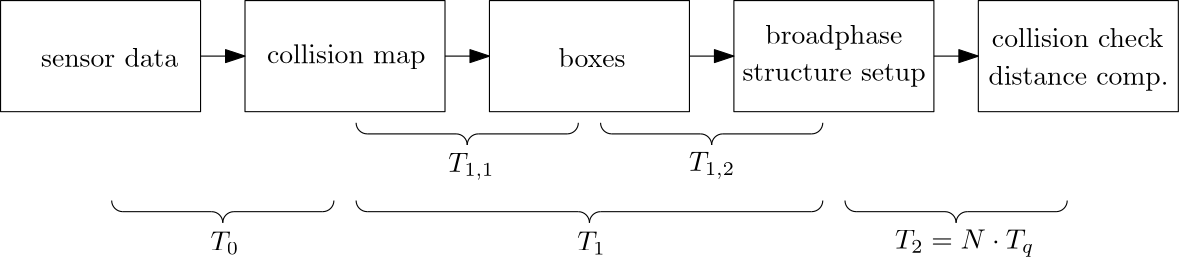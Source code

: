 <?xml version="1.0"?>
<!DOCTYPE ipe SYSTEM "ipe.dtd">
<ipe version="70005" creator="Ipe 7.1.1">
<info created="D:20120828001235" modified="D:20120913125620"/>
<ipestyle name="basic">
<symbol name="arrow/arc(spx)">
<path stroke="sym-stroke" fill="sym-stroke" pen="sym-pen">
0 0 m
-1 0.333 l
-1 -0.333 l
h
</path>
</symbol>
<symbol name="arrow/farc(spx)">
<path stroke="sym-stroke" fill="white" pen="sym-pen">
0 0 m
-1 0.333 l
-1 -0.333 l
h
</path>
</symbol>
<symbol name="mark/circle(sx)" transformations="translations">
<path fill="sym-stroke">
0.6 0 0 0.6 0 0 e
0.4 0 0 0.4 0 0 e
</path>
</symbol>
<symbol name="mark/disk(sx)" transformations="translations">
<path fill="sym-stroke">
0.6 0 0 0.6 0 0 e
</path>
</symbol>
<symbol name="mark/fdisk(sfx)" transformations="translations">
<group>
<path fill="sym-fill">
0.5 0 0 0.5 0 0 e
</path>
<path fill="sym-stroke" fillrule="eofill">
0.6 0 0 0.6 0 0 e
0.4 0 0 0.4 0 0 e
</path>
</group>
</symbol>
<symbol name="mark/box(sx)" transformations="translations">
<path fill="sym-stroke" fillrule="eofill">
-0.6 -0.6 m
0.6 -0.6 l
0.6 0.6 l
-0.6 0.6 l
h
-0.4 -0.4 m
0.4 -0.4 l
0.4 0.4 l
-0.4 0.4 l
h
</path>
</symbol>
<symbol name="mark/square(sx)" transformations="translations">
<path fill="sym-stroke">
-0.6 -0.6 m
0.6 -0.6 l
0.6 0.6 l
-0.6 0.6 l
h
</path>
</symbol>
<symbol name="mark/fsquare(sfx)" transformations="translations">
<group>
<path fill="sym-fill">
-0.5 -0.5 m
0.5 -0.5 l
0.5 0.5 l
-0.5 0.5 l
h
</path>
<path fill="sym-stroke" fillrule="eofill">
-0.6 -0.6 m
0.6 -0.6 l
0.6 0.6 l
-0.6 0.6 l
h
-0.4 -0.4 m
0.4 -0.4 l
0.4 0.4 l
-0.4 0.4 l
h
</path>
</group>
</symbol>
<symbol name="mark/cross(sx)" transformations="translations">
<group>
<path fill="sym-stroke">
-0.43 -0.57 m
0.57 0.43 l
0.43 0.57 l
-0.57 -0.43 l
h
</path>
<path fill="sym-stroke">
-0.43 0.57 m
0.57 -0.43 l
0.43 -0.57 l
-0.57 0.43 l
h
</path>
</group>
</symbol>
<symbol name="arrow/fnormal(spx)">
<path stroke="sym-stroke" fill="white" pen="sym-pen">
0 0 m
-1 0.333 l
-1 -0.333 l
h
</path>
</symbol>
<symbol name="arrow/pointed(spx)">
<path stroke="sym-stroke" fill="sym-stroke" pen="sym-pen">
0 0 m
-1 0.333 l
-0.8 0 l
-1 -0.333 l
h
</path>
</symbol>
<symbol name="arrow/fpointed(spx)">
<path stroke="sym-stroke" fill="white" pen="sym-pen">
0 0 m
-1 0.333 l
-0.8 0 l
-1 -0.333 l
h
</path>
</symbol>
<symbol name="arrow/linear(spx)">
<path stroke="sym-stroke" pen="sym-pen">
-1 0.333 m
0 0 l
-1 -0.333 l
</path>
</symbol>
<symbol name="arrow/fdouble(spx)">
<path stroke="sym-stroke" fill="white" pen="sym-pen">
0 0 m
-1 0.333 l
-1 -0.333 l
h
-1 0 m
-2 0.333 l
-2 -0.333 l
h
</path>
</symbol>
<symbol name="arrow/double(spx)">
<path stroke="sym-stroke" fill="sym-stroke" pen="sym-pen">
0 0 m
-1 0.333 l
-1 -0.333 l
h
-1 0 m
-2 0.333 l
-2 -0.333 l
h
</path>
</symbol>
<pen name="heavier" value="0.8"/>
<pen name="fat" value="1.2"/>
<pen name="ultrafat" value="2"/>
<symbolsize name="large" value="5"/>
<symbolsize name="small" value="2"/>
<symbolsize name="tiny" value="1.1"/>
<arrowsize name="large" value="10"/>
<arrowsize name="small" value="5"/>
<arrowsize name="tiny" value="3"/>
<color name="red" value="1 0 0"/>
<color name="green" value="0 1 0"/>
<color name="blue" value="0 0 1"/>
<color name="yellow" value="1 1 0"/>
<color name="orange" value="1 0.647 0"/>
<color name="gold" value="1 0.843 0"/>
<color name="purple" value="0.627 0.125 0.941"/>
<color name="gray" value="0.745"/>
<color name="brown" value="0.647 0.165 0.165"/>
<color name="navy" value="0 0 0.502"/>
<color name="pink" value="1 0.753 0.796"/>
<color name="seagreen" value="0.18 0.545 0.341"/>
<color name="turquoise" value="0.251 0.878 0.816"/>
<color name="violet" value="0.933 0.51 0.933"/>
<color name="darkblue" value="0 0 0.545"/>
<color name="darkcyan" value="0 0.545 0.545"/>
<color name="darkgray" value="0.663"/>
<color name="darkgreen" value="0 0.392 0"/>
<color name="darkmagenta" value="0.545 0 0.545"/>
<color name="darkorange" value="1 0.549 0"/>
<color name="darkred" value="0.545 0 0"/>
<color name="lightblue" value="0.678 0.847 0.902"/>
<color name="lightcyan" value="0.878 1 1"/>
<color name="lightgray" value="0.827"/>
<color name="lightgreen" value="0.565 0.933 0.565"/>
<color name="lightyellow" value="1 1 0.878"/>
<dashstyle name="dashed" value="[4] 0"/>
<dashstyle name="dotted" value="[1 3] 0"/>
<dashstyle name="dash dotted" value="[4 2 1 2] 0"/>
<dashstyle name="dash dot dotted" value="[4 2 1 2 1 2] 0"/>
<textsize name="large" value="\large"/>
<textsize name="small" value="\small"/>
<textsize name="tiny" value="\tiny"/>
<textsize name="Large" value="\Large"/>
<textsize name="LARGE" value="\LARGE"/>
<textsize name="huge" value="\huge"/>
<textsize name="Huge" value="\Huge"/>
<textsize name="footnote" value="\footnotesize"/>
<textstyle name="center" begin="\begin{center}" end="\end{center}"/>
<textstyle name="itemize" begin="\begin{itemize}" end="\end{itemize}"/>
<textstyle name="item" begin="\begin{itemize}\item{}" end="\end{itemize}"/>
<gridsize name="4 pts" value="4"/>
<gridsize name="8 pts (~3 mm)" value="8"/>
<gridsize name="16 pts (~6 mm)" value="16"/>
<gridsize name="32 pts (~12 mm)" value="32"/>
<gridsize name="10 pts (~3.5 mm)" value="10"/>
<gridsize name="20 pts (~7 mm)" value="20"/>
<gridsize name="14 pts (~5 mm)" value="14"/>
<gridsize name="28 pts (~10 mm)" value="28"/>
<gridsize name="56 pts (~20 mm)" value="56"/>
<anglesize name="90 deg" value="90"/>
<anglesize name="60 deg" value="60"/>
<anglesize name="45 deg" value="45"/>
<anglesize name="30 deg" value="30"/>
<anglesize name="22.5 deg" value="22.5"/>
<tiling name="falling" angle="-60" step="4" width="1"/>
<tiling name="rising" angle="30" step="4" width="1"/>
</ipestyle>
<page>
<layer name="alpha"/>
<view layers="alpha" active="alpha"/>
<path layer="alpha" matrix="1.125 0 0 1 87 0" stroke="black">
8 800 m
8 760 l
72 760 l
72 800 l
h
</path>
<path matrix="1.125 0 0 1 -5 0" stroke="black">
168 800 m
168 760 l
232 760 l
232 800 l
h
</path>
<path matrix="1.125 0 0 1 -7 0" stroke="black">
248 800 m
248 760 l
312 760 l
312 800 l
h
</path>
<path matrix="1.125 0 0 1 -9 0" stroke="black">
328 800 m
328 760 l
392 760 l
392 800 l
h
</path>
<path matrix="1.125 0 0 1 -11 0" stroke="black">
408 800 m
408 760 l
472 760 l
472 800 l
h
</path>
<text matrix="1 0 0 1 86.5782 -7.79579" transformations="translations" pos="24 784" stroke="black" type="label" width="49.398" height="6.918" depth="0" valign="baseline">sensor data</text>
<text matrix="1 0 0 1 -2.63435 -3.61457" transformations="translations" pos="194.525 781.082" stroke="black" type="label" width="57.064" height="6.926" depth="1.93" valign="baseline">collision map</text>
<text matrix="1 0 0 1 28.1405 -4.5131" transformations="translations" pos="268.715 780.612" stroke="black" type="label" width="24.132" height="6.918" depth="0" valign="baseline">boxes</text>
<text matrix="1 0 0 1 9.39787 3.31846" transformations="translations" pos="361.898 781.143" stroke="black" type="label" width="49.343" height="6.926" depth="1.93" valign="baseline">broadphase</text>
<text matrix="1 0 0 1 14.4419 -6.7962" transformations="translations" pos="348.624 777.958" stroke="black" type="label" width="66.03" height="6.135" depth="1.93" valign="baseline">structure setup</text>
<text matrix="1 0 0 1 12.8656 -0.690239" transformations="translations" pos="440 784" stroke="black" type="label" width="61.768" height="6.918" depth="0" valign="baseline">collision check</text>
<text matrix="1 0 0 1 19.6718 1.7256" transformations="translations" pos="432 768" stroke="black" type="label" width="64.813" height="6.926" depth="1.93" valign="baseline">distance comp.</text>
<path matrix="1 0 0 1 88 0" stroke="black" arrow="normal/normal">
80 780 m
96 780 l
</path>
<path stroke="black" arrow="normal/normal">
256 780 m
272 780 l
</path>
<path stroke="black" arrow="normal/normal">
344 780 m
360 780 l
</path>
<path stroke="black" arrow="normal/normal">
432 780 m
448 780 l
</path>
<path matrix="1 0 0 1 88 -24" stroke="black">
124 748 m
4 0 0 4 124 752 128 752 a
</path>
<path matrix="1 0 0 1 88 -24" stroke="black">
48 752 m
4 0 0 4 52 752 52 748 a
</path>
<path matrix="1 0 0 1 88 -24" stroke="black">
88 744 m
4 0 0 -4 92 744 92 748 a
</path>
<path matrix="1 0 0 1 88 -24" stroke="black">
84 748 m
4 0 0 -4 84 744 88 744 a
</path>
<text matrix="1 0 0 1 83.5916 -33.9579" transformations="translations" pos="88 744" stroke="black" type="label" width="10.291" height="6.812" depth="1.49" valign="baseline">$T_0$</text>
<path matrix="1 0 0 1 176 4" stroke="black">
124 748 m
4 0 0 4 124 752 128 752 a
</path>
<path matrix="1 0 0 1 176 4" stroke="black">
48 752 m
4 0 0 4 52 752 52 748 a
</path>
<path matrix="1 0 0 1 176 4" stroke="black">
52 748 m
84 748 l
84 748 l
</path>
<path matrix="1 0 0 1 176 4" stroke="black">
124 748 m
92 748 l
</path>
<path matrix="1 0 0 1 176 4" stroke="black">
88 744 m
4 0 0 -4 92 744 92 748 a
</path>
<path matrix="1 0 0 1 176 4" stroke="black">
84 748 m
4 0 0 -4 84 744 88 744 a
</path>
<text matrix="1 0 0 1 169.176 -5.61275" transformations="translations" pos="88 744" stroke="black" type="label" width="16.629" height="6.808" depth="2.85" valign="baseline">$T_{1,1}$</text>
<path matrix="1 0 0 1 264 4" stroke="black">
124 748 m
4 0 0 4 124 752 128 752 a
</path>
<path matrix="1 0 0 1 264 4" stroke="black">
48 752 m
4 0 0 4 52 752 52 748 a
</path>
<path matrix="1 0 0 1 264 4" stroke="black">
52 748 m
84 748 l
84 748 l
</path>
<path matrix="1 0 0 1 264 4" stroke="black">
124 748 m
92 748 l
</path>
<path matrix="1 0 0 1 264 4" stroke="black">
88 744 m
4 0 0 -4 92 744 92 748 a
</path>
<path matrix="1 0 0 1 264 4" stroke="black">
84 748 m
4 0 0 -4 84 744 88 744 a
</path>
<text matrix="1 0 0 1 255.796 -5.26763" transformations="translations" pos="88 744" stroke="black" type="label" width="16.629" height="6.808" depth="2.85" valign="baseline">$T_{1,2}$</text>
<path matrix="1 0 0 1 352 -24" stroke="black">
124 748 m
4 0 0 4 124 752 128 752 a
</path>
<path matrix="1 0 0 1 352 -24" stroke="black">
48 752 m
4 0 0 4 52 752 52 748 a
</path>
<path matrix="1 0 0 1 352 -24" stroke="black">
52 748 m
84 748 l
84 748 l
</path>
<path matrix="1 0 0 1 352 -24" stroke="black">
124 748 m
92 748 l
</path>
<path matrix="1 0 0 1 352 -24" stroke="black">
88 744 m
4 0 0 -4 92 744 92 748 a
</path>
<path matrix="1 0 0 1 352 -24" stroke="black">
84 748 m
4 0 0 -4 84 744 88 744 a
</path>
<text matrix="1 0 0 1 330.009 -33.2676" transformations="translations" pos="88 744" stroke="black" type="label" width="50.082" height="6.808" depth="2.85" valign="baseline">$T_2 = N \cdot T_q$</text>
<path matrix="1 0 0 1 264 -24" stroke="black">
124 748 m
4 0 0 4 124 752 128 752 a
</path>
<path matrix="1 0 0 1 176 -24" stroke="black">
48 752 m
4 0 0 4 52 752 52 748 a
</path>
<path matrix="1 0 0 1 220 -24" stroke="black">
88 744 m
4 0 0 -4 92 744 92 748 a
</path>
<path matrix="1 0 0 1 220 -24" stroke="black">
84 748 m
4 0 0 -4 84 744 88 744 a
</path>
<text matrix="1 0 0 1 215.592 -33.9579" transformations="translations" pos="88 744" stroke="black" type="label" width="10.291" height="6.812" depth="1.49" valign="baseline">$T_1$</text>
<path stroke="black">
228 724 m
304 724 l
</path>
<path stroke="black">
312 724 m
388 724 l
</path>
<path stroke="black">
180 724 m
212 724 l
</path>
<path stroke="black">
172 724 m
140 724 l
</path>
</page>
</ipe>
